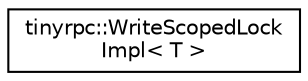 digraph "类继承关系图"
{
 // LATEX_PDF_SIZE
  edge [fontname="Helvetica",fontsize="10",labelfontname="Helvetica",labelfontsize="10"];
  node [fontname="Helvetica",fontsize="10",shape=record];
  rankdir="LR";
  Node0 [label="tinyrpc::WriteScopedLock\lImpl\< T \>",height=0.2,width=0.4,color="black", fillcolor="white", style="filled",URL="$structtinyrpc_1_1WriteScopedLockImpl.html",tooltip="局部写锁模板实现"];
}

